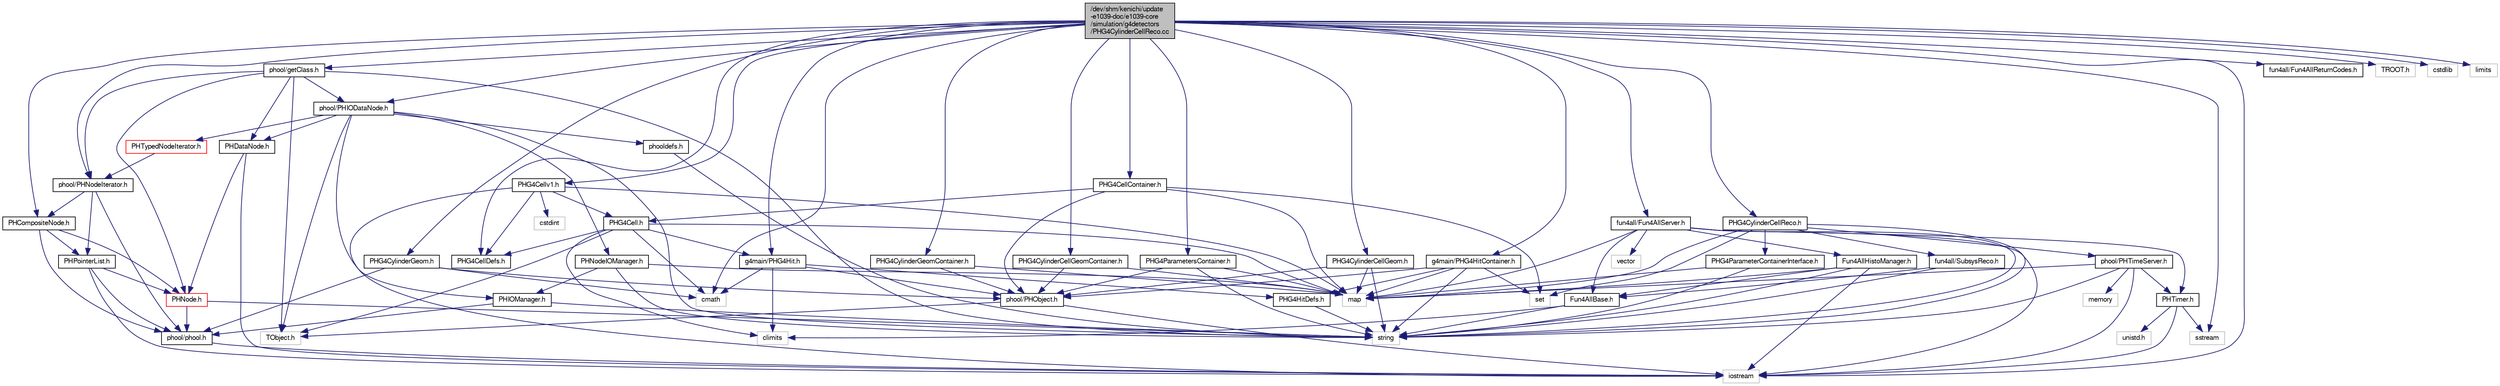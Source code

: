 digraph "/dev/shm/kenichi/update-e1039-doc/e1039-core/simulation/g4detectors/PHG4CylinderCellReco.cc"
{
  bgcolor="transparent";
  edge [fontname="FreeSans",fontsize="10",labelfontname="FreeSans",labelfontsize="10"];
  node [fontname="FreeSans",fontsize="10",shape=record];
  Node1 [label="/dev/shm/kenichi/update\l-e1039-doc/e1039-core\l/simulation/g4detectors\l/PHG4CylinderCellReco.cc",height=0.2,width=0.4,color="black", fillcolor="grey75", style="filled" fontcolor="black"];
  Node1 -> Node2 [color="midnightblue",fontsize="10",style="solid",fontname="FreeSans"];
  Node2 [label="PHG4CylinderCellReco.h",height=0.2,width=0.4,color="black",URL="$d3/da3/PHG4CylinderCellReco_8h.html"];
  Node2 -> Node3 [color="midnightblue",fontsize="10",style="solid",fontname="FreeSans"];
  Node3 [label="PHG4ParameterContainerInterface.h",height=0.2,width=0.4,color="black",URL="$d4/de2/PHG4ParameterContainerInterface_8h.html"];
  Node3 -> Node4 [color="midnightblue",fontsize="10",style="solid",fontname="FreeSans"];
  Node4 [label="map",height=0.2,width=0.4,color="grey75"];
  Node3 -> Node5 [color="midnightblue",fontsize="10",style="solid",fontname="FreeSans"];
  Node5 [label="string",height=0.2,width=0.4,color="grey75"];
  Node2 -> Node6 [color="midnightblue",fontsize="10",style="solid",fontname="FreeSans"];
  Node6 [label="fun4all/SubsysReco.h",height=0.2,width=0.4,color="black",URL="$d5/dc2/SubsysReco_8h.html"];
  Node6 -> Node7 [color="midnightblue",fontsize="10",style="solid",fontname="FreeSans"];
  Node7 [label="Fun4AllBase.h",height=0.2,width=0.4,color="black",URL="$d2/de7/Fun4AllBase_8h.html"];
  Node7 -> Node5 [color="midnightblue",fontsize="10",style="solid",fontname="FreeSans"];
  Node7 -> Node8 [color="midnightblue",fontsize="10",style="solid",fontname="FreeSans"];
  Node8 [label="climits",height=0.2,width=0.4,color="grey75"];
  Node6 -> Node5 [color="midnightblue",fontsize="10",style="solid",fontname="FreeSans"];
  Node2 -> Node9 [color="midnightblue",fontsize="10",style="solid",fontname="FreeSans"];
  Node9 [label="phool/PHTimeServer.h",height=0.2,width=0.4,color="black",URL="$d9/d36/PHTimeServer_8h.html",tooltip="PHTimer server for accessing external information. "];
  Node9 -> Node10 [color="midnightblue",fontsize="10",style="solid",fontname="FreeSans"];
  Node10 [label="PHTimer.h",height=0.2,width=0.4,color="black",URL="$dc/d26/PHTimer_8h.html",tooltip="high precision timer "];
  Node10 -> Node11 [color="midnightblue",fontsize="10",style="solid",fontname="FreeSans"];
  Node11 [label="iostream",height=0.2,width=0.4,color="grey75"];
  Node10 -> Node12 [color="midnightblue",fontsize="10",style="solid",fontname="FreeSans"];
  Node12 [label="sstream",height=0.2,width=0.4,color="grey75"];
  Node10 -> Node13 [color="midnightblue",fontsize="10",style="solid",fontname="FreeSans"];
  Node13 [label="unistd.h",height=0.2,width=0.4,color="grey75"];
  Node9 -> Node11 [color="midnightblue",fontsize="10",style="solid",fontname="FreeSans"];
  Node9 -> Node5 [color="midnightblue",fontsize="10",style="solid",fontname="FreeSans"];
  Node9 -> Node4 [color="midnightblue",fontsize="10",style="solid",fontname="FreeSans"];
  Node9 -> Node14 [color="midnightblue",fontsize="10",style="solid",fontname="FreeSans"];
  Node14 [label="memory",height=0.2,width=0.4,color="grey75"];
  Node2 -> Node4 [color="midnightblue",fontsize="10",style="solid",fontname="FreeSans"];
  Node2 -> Node15 [color="midnightblue",fontsize="10",style="solid",fontname="FreeSans"];
  Node15 [label="set",height=0.2,width=0.4,color="grey75"];
  Node2 -> Node5 [color="midnightblue",fontsize="10",style="solid",fontname="FreeSans"];
  Node1 -> Node16 [color="midnightblue",fontsize="10",style="solid",fontname="FreeSans"];
  Node16 [label="PHG4CylinderGeomContainer.h",height=0.2,width=0.4,color="black",URL="$d6/db8/PHG4CylinderGeomContainer_8h.html"];
  Node16 -> Node17 [color="midnightblue",fontsize="10",style="solid",fontname="FreeSans"];
  Node17 [label="phool/PHObject.h",height=0.2,width=0.4,color="black",URL="$df/d32/PHObject_8h.html"];
  Node17 -> Node18 [color="midnightblue",fontsize="10",style="solid",fontname="FreeSans"];
  Node18 [label="TObject.h",height=0.2,width=0.4,color="grey75"];
  Node17 -> Node11 [color="midnightblue",fontsize="10",style="solid",fontname="FreeSans"];
  Node16 -> Node4 [color="midnightblue",fontsize="10",style="solid",fontname="FreeSans"];
  Node1 -> Node19 [color="midnightblue",fontsize="10",style="solid",fontname="FreeSans"];
  Node19 [label="PHG4CylinderGeom.h",height=0.2,width=0.4,color="black",URL="$d9/d44/PHG4CylinderGeom_8h.html"];
  Node19 -> Node17 [color="midnightblue",fontsize="10",style="solid",fontname="FreeSans"];
  Node19 -> Node20 [color="midnightblue",fontsize="10",style="solid",fontname="FreeSans"];
  Node20 [label="phool/phool.h",height=0.2,width=0.4,color="black",URL="$d5/d6f/phool_8h.html"];
  Node20 -> Node11 [color="midnightblue",fontsize="10",style="solid",fontname="FreeSans"];
  Node19 -> Node21 [color="midnightblue",fontsize="10",style="solid",fontname="FreeSans"];
  Node21 [label="cmath",height=0.2,width=0.4,color="grey75"];
  Node1 -> Node22 [color="midnightblue",fontsize="10",style="solid",fontname="FreeSans"];
  Node22 [label="PHG4CylinderCellGeomContainer.h",height=0.2,width=0.4,color="black",URL="$d4/d90/PHG4CylinderCellGeomContainer_8h.html"];
  Node22 -> Node17 [color="midnightblue",fontsize="10",style="solid",fontname="FreeSans"];
  Node22 -> Node4 [color="midnightblue",fontsize="10",style="solid",fontname="FreeSans"];
  Node1 -> Node23 [color="midnightblue",fontsize="10",style="solid",fontname="FreeSans"];
  Node23 [label="PHG4CylinderCellGeom.h",height=0.2,width=0.4,color="black",URL="$d4/da1/PHG4CylinderCellGeom_8h.html"];
  Node23 -> Node17 [color="midnightblue",fontsize="10",style="solid",fontname="FreeSans"];
  Node23 -> Node4 [color="midnightblue",fontsize="10",style="solid",fontname="FreeSans"];
  Node23 -> Node5 [color="midnightblue",fontsize="10",style="solid",fontname="FreeSans"];
  Node1 -> Node24 [color="midnightblue",fontsize="10",style="solid",fontname="FreeSans"];
  Node24 [label="PHG4Cellv1.h",height=0.2,width=0.4,color="black",URL="$d5/db8/PHG4Cellv1_8h.html"];
  Node24 -> Node25 [color="midnightblue",fontsize="10",style="solid",fontname="FreeSans"];
  Node25 [label="PHG4Cell.h",height=0.2,width=0.4,color="black",URL="$df/dff/PHG4Cell_8h.html"];
  Node25 -> Node26 [color="midnightblue",fontsize="10",style="solid",fontname="FreeSans"];
  Node26 [label="PHG4CellDefs.h",height=0.2,width=0.4,color="black",URL="$d5/d61/PHG4CellDefs_8h.html"];
  Node25 -> Node27 [color="midnightblue",fontsize="10",style="solid",fontname="FreeSans"];
  Node27 [label="g4main/PHG4Hit.h",height=0.2,width=0.4,color="black",URL="$de/d83/PHG4Hit_8h.html"];
  Node27 -> Node28 [color="midnightblue",fontsize="10",style="solid",fontname="FreeSans"];
  Node28 [label="PHG4HitDefs.h",height=0.2,width=0.4,color="black",URL="$d2/d92/PHG4HitDefs_8h.html"];
  Node28 -> Node5 [color="midnightblue",fontsize="10",style="solid",fontname="FreeSans"];
  Node27 -> Node17 [color="midnightblue",fontsize="10",style="solid",fontname="FreeSans"];
  Node27 -> Node21 [color="midnightblue",fontsize="10",style="solid",fontname="FreeSans"];
  Node27 -> Node8 [color="midnightblue",fontsize="10",style="solid",fontname="FreeSans"];
  Node25 -> Node18 [color="midnightblue",fontsize="10",style="solid",fontname="FreeSans"];
  Node25 -> Node21 [color="midnightblue",fontsize="10",style="solid",fontname="FreeSans"];
  Node25 -> Node8 [color="midnightblue",fontsize="10",style="solid",fontname="FreeSans"];
  Node25 -> Node4 [color="midnightblue",fontsize="10",style="solid",fontname="FreeSans"];
  Node24 -> Node26 [color="midnightblue",fontsize="10",style="solid",fontname="FreeSans"];
  Node24 -> Node29 [color="midnightblue",fontsize="10",style="solid",fontname="FreeSans"];
  Node29 [label="cstdint",height=0.2,width=0.4,color="grey75"];
  Node24 -> Node11 [color="midnightblue",fontsize="10",style="solid",fontname="FreeSans"];
  Node24 -> Node4 [color="midnightblue",fontsize="10",style="solid",fontname="FreeSans"];
  Node1 -> Node30 [color="midnightblue",fontsize="10",style="solid",fontname="FreeSans"];
  Node30 [label="PHG4CellContainer.h",height=0.2,width=0.4,color="black",URL="$dd/d32/PHG4CellContainer_8h.html"];
  Node30 -> Node25 [color="midnightblue",fontsize="10",style="solid",fontname="FreeSans"];
  Node30 -> Node17 [color="midnightblue",fontsize="10",style="solid",fontname="FreeSans"];
  Node30 -> Node4 [color="midnightblue",fontsize="10",style="solid",fontname="FreeSans"];
  Node30 -> Node15 [color="midnightblue",fontsize="10",style="solid",fontname="FreeSans"];
  Node1 -> Node26 [color="midnightblue",fontsize="10",style="solid",fontname="FreeSans"];
  Node1 -> Node31 [color="midnightblue",fontsize="10",style="solid",fontname="FreeSans"];
  Node31 [label="PHG4ParametersContainer.h",height=0.2,width=0.4,color="black",URL="$d4/d60/PHG4ParametersContainer_8h.html"];
  Node31 -> Node17 [color="midnightblue",fontsize="10",style="solid",fontname="FreeSans"];
  Node31 -> Node4 [color="midnightblue",fontsize="10",style="solid",fontname="FreeSans"];
  Node31 -> Node5 [color="midnightblue",fontsize="10",style="solid",fontname="FreeSans"];
  Node1 -> Node27 [color="midnightblue",fontsize="10",style="solid",fontname="FreeSans"];
  Node1 -> Node32 [color="midnightblue",fontsize="10",style="solid",fontname="FreeSans"];
  Node32 [label="g4main/PHG4HitContainer.h",height=0.2,width=0.4,color="black",URL="$d3/d08/PHG4HitContainer_8h.html"];
  Node32 -> Node28 [color="midnightblue",fontsize="10",style="solid",fontname="FreeSans"];
  Node32 -> Node17 [color="midnightblue",fontsize="10",style="solid",fontname="FreeSans"];
  Node32 -> Node4 [color="midnightblue",fontsize="10",style="solid",fontname="FreeSans"];
  Node32 -> Node15 [color="midnightblue",fontsize="10",style="solid",fontname="FreeSans"];
  Node32 -> Node5 [color="midnightblue",fontsize="10",style="solid",fontname="FreeSans"];
  Node1 -> Node33 [color="midnightblue",fontsize="10",style="solid",fontname="FreeSans"];
  Node33 [label="fun4all/Fun4AllReturnCodes.h",height=0.2,width=0.4,color="black",URL="$da/dc1/Fun4AllReturnCodes_8h.html"];
  Node1 -> Node34 [color="midnightblue",fontsize="10",style="solid",fontname="FreeSans"];
  Node34 [label="fun4all/Fun4AllServer.h",height=0.2,width=0.4,color="black",URL="$dc/da2/Fun4AllServer_8h.html"];
  Node34 -> Node7 [color="midnightblue",fontsize="10",style="solid",fontname="FreeSans"];
  Node34 -> Node35 [color="midnightblue",fontsize="10",style="solid",fontname="FreeSans"];
  Node35 [label="Fun4AllHistoManager.h",height=0.2,width=0.4,color="black",URL="$d0/d59/Fun4AllHistoManager_8h.html"];
  Node35 -> Node7 [color="midnightblue",fontsize="10",style="solid",fontname="FreeSans"];
  Node35 -> Node11 [color="midnightblue",fontsize="10",style="solid",fontname="FreeSans"];
  Node35 -> Node4 [color="midnightblue",fontsize="10",style="solid",fontname="FreeSans"];
  Node35 -> Node5 [color="midnightblue",fontsize="10",style="solid",fontname="FreeSans"];
  Node34 -> Node10 [color="midnightblue",fontsize="10",style="solid",fontname="FreeSans"];
  Node34 -> Node11 [color="midnightblue",fontsize="10",style="solid",fontname="FreeSans"];
  Node34 -> Node4 [color="midnightblue",fontsize="10",style="solid",fontname="FreeSans"];
  Node34 -> Node5 [color="midnightblue",fontsize="10",style="solid",fontname="FreeSans"];
  Node34 -> Node36 [color="midnightblue",fontsize="10",style="solid",fontname="FreeSans"];
  Node36 [label="vector",height=0.2,width=0.4,color="grey75"];
  Node1 -> Node37 [color="midnightblue",fontsize="10",style="solid",fontname="FreeSans"];
  Node37 [label="phool/PHNodeIterator.h",height=0.2,width=0.4,color="black",URL="$d8/dfd/PHNodeIterator_8h.html"];
  Node37 -> Node20 [color="midnightblue",fontsize="10",style="solid",fontname="FreeSans"];
  Node37 -> Node38 [color="midnightblue",fontsize="10",style="solid",fontname="FreeSans"];
  Node38 [label="PHCompositeNode.h",height=0.2,width=0.4,color="black",URL="$d8/d30/PHCompositeNode_8h.html"];
  Node38 -> Node20 [color="midnightblue",fontsize="10",style="solid",fontname="FreeSans"];
  Node38 -> Node39 [color="midnightblue",fontsize="10",style="solid",fontname="FreeSans"];
  Node39 [label="PHNode.h",height=0.2,width=0.4,color="red",URL="$d3/d62/PHNode_8h.html"];
  Node39 -> Node20 [color="midnightblue",fontsize="10",style="solid",fontname="FreeSans"];
  Node39 -> Node5 [color="midnightblue",fontsize="10",style="solid",fontname="FreeSans"];
  Node38 -> Node40 [color="midnightblue",fontsize="10",style="solid",fontname="FreeSans"];
  Node40 [label="PHPointerList.h",height=0.2,width=0.4,color="black",URL="$db/dd5/PHPointerList_8h.html"];
  Node40 -> Node20 [color="midnightblue",fontsize="10",style="solid",fontname="FreeSans"];
  Node40 -> Node39 [color="midnightblue",fontsize="10",style="solid",fontname="FreeSans"];
  Node40 -> Node11 [color="midnightblue",fontsize="10",style="solid",fontname="FreeSans"];
  Node37 -> Node40 [color="midnightblue",fontsize="10",style="solid",fontname="FreeSans"];
  Node1 -> Node38 [color="midnightblue",fontsize="10",style="solid",fontname="FreeSans"];
  Node1 -> Node41 [color="midnightblue",fontsize="10",style="solid",fontname="FreeSans"];
  Node41 [label="phool/PHIODataNode.h",height=0.2,width=0.4,color="black",URL="$d3/d79/PHIODataNode_8h.html"];
  Node41 -> Node42 [color="midnightblue",fontsize="10",style="solid",fontname="FreeSans"];
  Node42 [label="PHDataNode.h",height=0.2,width=0.4,color="black",URL="$dd/d9b/PHDataNode_8h.html"];
  Node42 -> Node39 [color="midnightblue",fontsize="10",style="solid",fontname="FreeSans"];
  Node42 -> Node11 [color="midnightblue",fontsize="10",style="solid",fontname="FreeSans"];
  Node41 -> Node43 [color="midnightblue",fontsize="10",style="solid",fontname="FreeSans"];
  Node43 [label="PHIOManager.h",height=0.2,width=0.4,color="black",URL="$d9/d53/PHIOManager_8h.html"];
  Node43 -> Node20 [color="midnightblue",fontsize="10",style="solid",fontname="FreeSans"];
  Node43 -> Node5 [color="midnightblue",fontsize="10",style="solid",fontname="FreeSans"];
  Node41 -> Node44 [color="midnightblue",fontsize="10",style="solid",fontname="FreeSans"];
  Node44 [label="PHNodeIOManager.h",height=0.2,width=0.4,color="black",URL="$dd/de7/PHNodeIOManager_8h.html"];
  Node44 -> Node43 [color="midnightblue",fontsize="10",style="solid",fontname="FreeSans"];
  Node44 -> Node5 [color="midnightblue",fontsize="10",style="solid",fontname="FreeSans"];
  Node44 -> Node4 [color="midnightblue",fontsize="10",style="solid",fontname="FreeSans"];
  Node41 -> Node45 [color="midnightblue",fontsize="10",style="solid",fontname="FreeSans"];
  Node45 [label="PHTypedNodeIterator.h",height=0.2,width=0.4,color="red",URL="$db/d17/PHTypedNodeIterator_8h.html"];
  Node45 -> Node37 [color="midnightblue",fontsize="10",style="solid",fontname="FreeSans"];
  Node41 -> Node46 [color="midnightblue",fontsize="10",style="solid",fontname="FreeSans"];
  Node46 [label="phooldefs.h",height=0.2,width=0.4,color="black",URL="$de/da7/phooldefs_8h.html"];
  Node46 -> Node5 [color="midnightblue",fontsize="10",style="solid",fontname="FreeSans"];
  Node41 -> Node18 [color="midnightblue",fontsize="10",style="solid",fontname="FreeSans"];
  Node41 -> Node5 [color="midnightblue",fontsize="10",style="solid",fontname="FreeSans"];
  Node1 -> Node47 [color="midnightblue",fontsize="10",style="solid",fontname="FreeSans"];
  Node47 [label="phool/getClass.h",height=0.2,width=0.4,color="black",URL="$dd/dd4/getClass_8h.html"];
  Node47 -> Node37 [color="midnightblue",fontsize="10",style="solid",fontname="FreeSans"];
  Node47 -> Node41 [color="midnightblue",fontsize="10",style="solid",fontname="FreeSans"];
  Node47 -> Node42 [color="midnightblue",fontsize="10",style="solid",fontname="FreeSans"];
  Node47 -> Node39 [color="midnightblue",fontsize="10",style="solid",fontname="FreeSans"];
  Node47 -> Node18 [color="midnightblue",fontsize="10",style="solid",fontname="FreeSans"];
  Node47 -> Node5 [color="midnightblue",fontsize="10",style="solid",fontname="FreeSans"];
  Node1 -> Node48 [color="midnightblue",fontsize="10",style="solid",fontname="FreeSans"];
  Node48 [label="TROOT.h",height=0.2,width=0.4,color="grey75"];
  Node1 -> Node21 [color="midnightblue",fontsize="10",style="solid",fontname="FreeSans"];
  Node1 -> Node49 [color="midnightblue",fontsize="10",style="solid",fontname="FreeSans"];
  Node49 [label="cstdlib",height=0.2,width=0.4,color="grey75"];
  Node1 -> Node11 [color="midnightblue",fontsize="10",style="solid",fontname="FreeSans"];
  Node1 -> Node12 [color="midnightblue",fontsize="10",style="solid",fontname="FreeSans"];
  Node1 -> Node50 [color="midnightblue",fontsize="10",style="solid",fontname="FreeSans"];
  Node50 [label="limits",height=0.2,width=0.4,color="grey75"];
}
